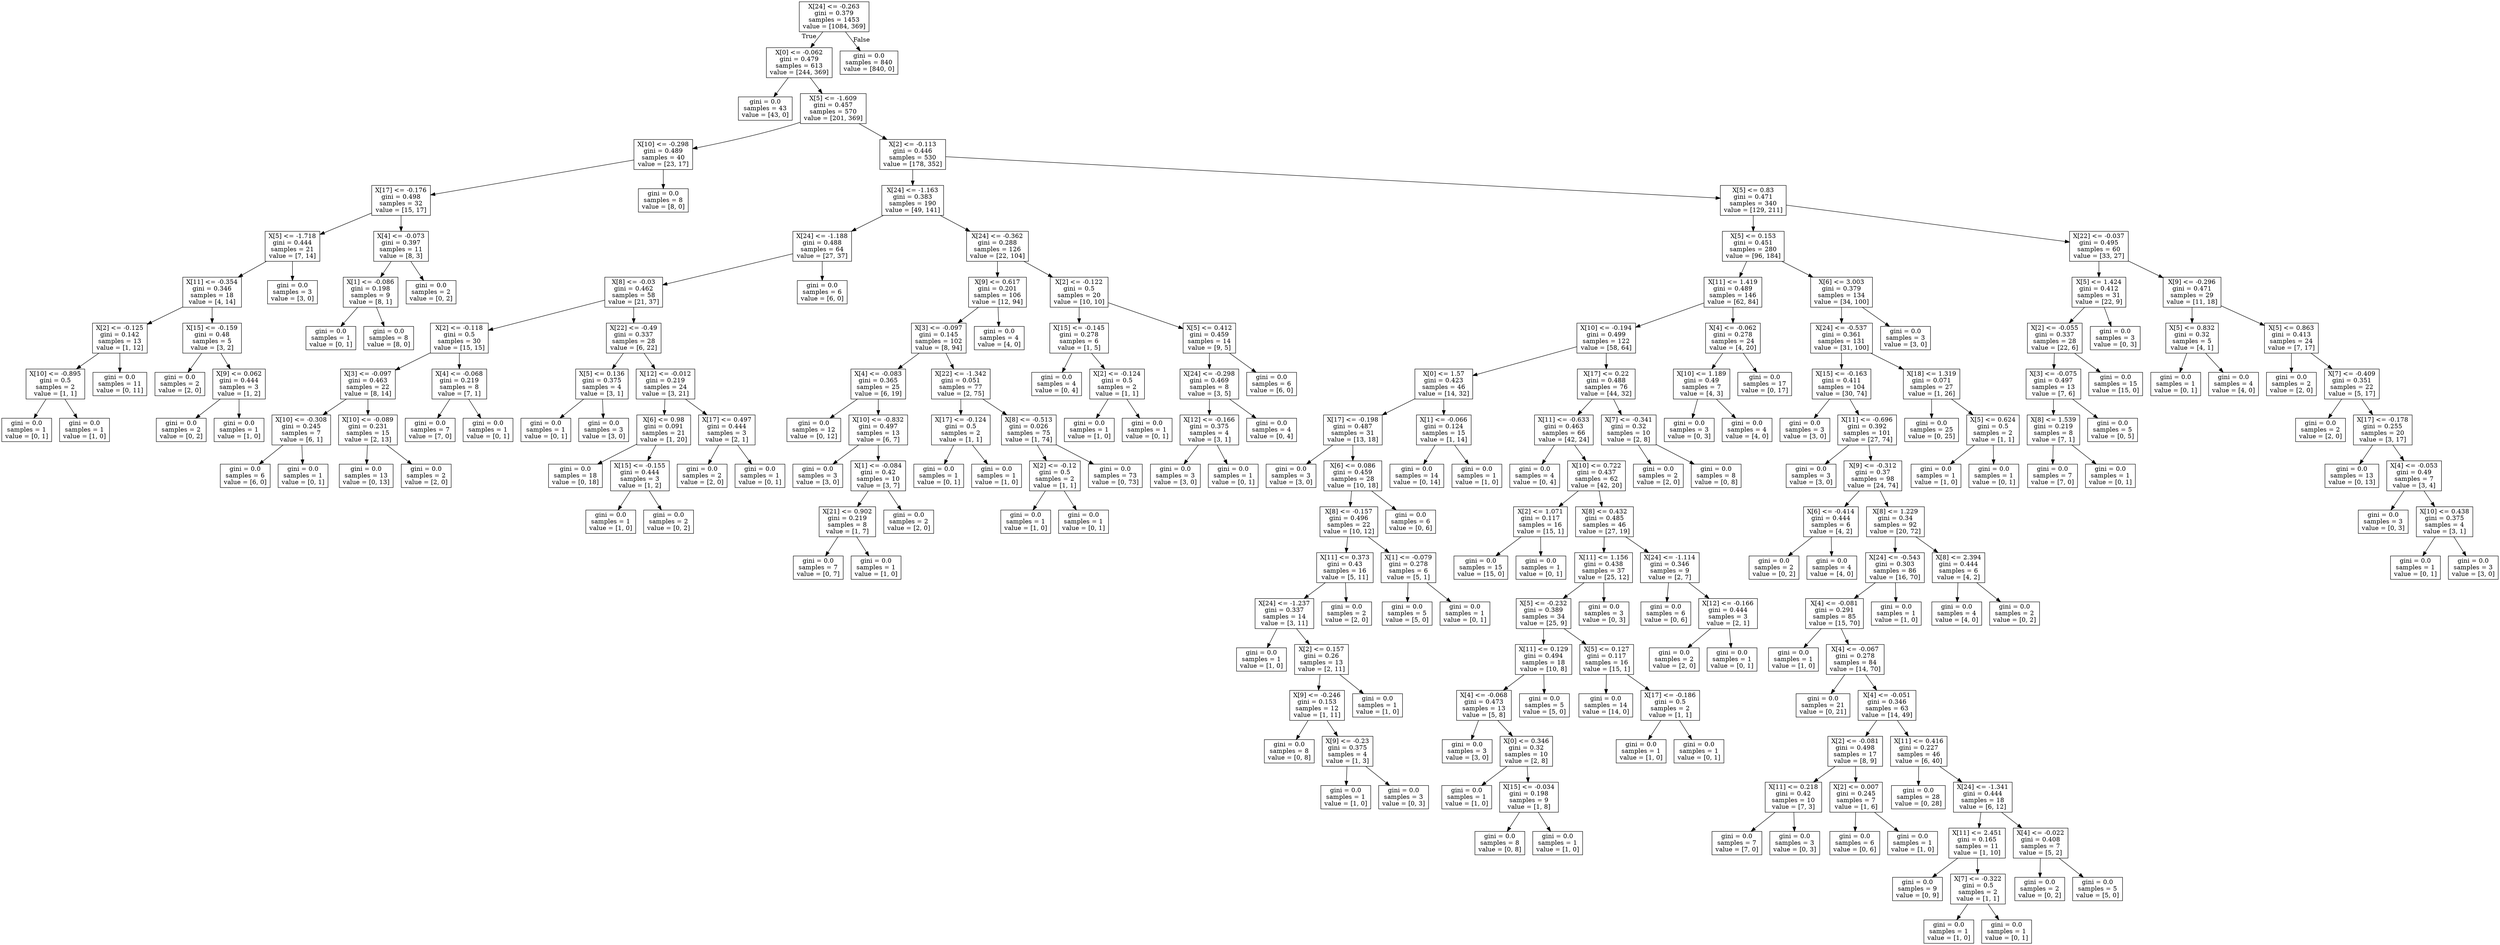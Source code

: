 digraph Tree {
node [shape=box] ;
0 [label="X[24] <= -0.263\ngini = 0.379\nsamples = 1453\nvalue = [1084, 369]"] ;
1 [label="X[0] <= -0.062\ngini = 0.479\nsamples = 613\nvalue = [244, 369]"] ;
0 -> 1 [labeldistance=2.5, labelangle=45, headlabel="True"] ;
2 [label="gini = 0.0\nsamples = 43\nvalue = [43, 0]"] ;
1 -> 2 ;
3 [label="X[5] <= -1.609\ngini = 0.457\nsamples = 570\nvalue = [201, 369]"] ;
1 -> 3 ;
4 [label="X[10] <= -0.298\ngini = 0.489\nsamples = 40\nvalue = [23, 17]"] ;
3 -> 4 ;
5 [label="X[17] <= -0.176\ngini = 0.498\nsamples = 32\nvalue = [15, 17]"] ;
4 -> 5 ;
6 [label="X[5] <= -1.718\ngini = 0.444\nsamples = 21\nvalue = [7, 14]"] ;
5 -> 6 ;
7 [label="X[11] <= -0.354\ngini = 0.346\nsamples = 18\nvalue = [4, 14]"] ;
6 -> 7 ;
8 [label="X[2] <= -0.125\ngini = 0.142\nsamples = 13\nvalue = [1, 12]"] ;
7 -> 8 ;
9 [label="X[10] <= -0.895\ngini = 0.5\nsamples = 2\nvalue = [1, 1]"] ;
8 -> 9 ;
10 [label="gini = 0.0\nsamples = 1\nvalue = [0, 1]"] ;
9 -> 10 ;
11 [label="gini = 0.0\nsamples = 1\nvalue = [1, 0]"] ;
9 -> 11 ;
12 [label="gini = 0.0\nsamples = 11\nvalue = [0, 11]"] ;
8 -> 12 ;
13 [label="X[15] <= -0.159\ngini = 0.48\nsamples = 5\nvalue = [3, 2]"] ;
7 -> 13 ;
14 [label="gini = 0.0\nsamples = 2\nvalue = [2, 0]"] ;
13 -> 14 ;
15 [label="X[9] <= 0.062\ngini = 0.444\nsamples = 3\nvalue = [1, 2]"] ;
13 -> 15 ;
16 [label="gini = 0.0\nsamples = 2\nvalue = [0, 2]"] ;
15 -> 16 ;
17 [label="gini = 0.0\nsamples = 1\nvalue = [1, 0]"] ;
15 -> 17 ;
18 [label="gini = 0.0\nsamples = 3\nvalue = [3, 0]"] ;
6 -> 18 ;
19 [label="X[4] <= -0.073\ngini = 0.397\nsamples = 11\nvalue = [8, 3]"] ;
5 -> 19 ;
20 [label="X[1] <= -0.086\ngini = 0.198\nsamples = 9\nvalue = [8, 1]"] ;
19 -> 20 ;
21 [label="gini = 0.0\nsamples = 1\nvalue = [0, 1]"] ;
20 -> 21 ;
22 [label="gini = 0.0\nsamples = 8\nvalue = [8, 0]"] ;
20 -> 22 ;
23 [label="gini = 0.0\nsamples = 2\nvalue = [0, 2]"] ;
19 -> 23 ;
24 [label="gini = 0.0\nsamples = 8\nvalue = [8, 0]"] ;
4 -> 24 ;
25 [label="X[2] <= -0.113\ngini = 0.446\nsamples = 530\nvalue = [178, 352]"] ;
3 -> 25 ;
26 [label="X[24] <= -1.163\ngini = 0.383\nsamples = 190\nvalue = [49, 141]"] ;
25 -> 26 ;
27 [label="X[24] <= -1.188\ngini = 0.488\nsamples = 64\nvalue = [27, 37]"] ;
26 -> 27 ;
28 [label="X[8] <= -0.03\ngini = 0.462\nsamples = 58\nvalue = [21, 37]"] ;
27 -> 28 ;
29 [label="X[2] <= -0.118\ngini = 0.5\nsamples = 30\nvalue = [15, 15]"] ;
28 -> 29 ;
30 [label="X[3] <= -0.097\ngini = 0.463\nsamples = 22\nvalue = [8, 14]"] ;
29 -> 30 ;
31 [label="X[10] <= -0.308\ngini = 0.245\nsamples = 7\nvalue = [6, 1]"] ;
30 -> 31 ;
32 [label="gini = 0.0\nsamples = 6\nvalue = [6, 0]"] ;
31 -> 32 ;
33 [label="gini = 0.0\nsamples = 1\nvalue = [0, 1]"] ;
31 -> 33 ;
34 [label="X[10] <= -0.089\ngini = 0.231\nsamples = 15\nvalue = [2, 13]"] ;
30 -> 34 ;
35 [label="gini = 0.0\nsamples = 13\nvalue = [0, 13]"] ;
34 -> 35 ;
36 [label="gini = 0.0\nsamples = 2\nvalue = [2, 0]"] ;
34 -> 36 ;
37 [label="X[4] <= -0.068\ngini = 0.219\nsamples = 8\nvalue = [7, 1]"] ;
29 -> 37 ;
38 [label="gini = 0.0\nsamples = 7\nvalue = [7, 0]"] ;
37 -> 38 ;
39 [label="gini = 0.0\nsamples = 1\nvalue = [0, 1]"] ;
37 -> 39 ;
40 [label="X[22] <= -0.49\ngini = 0.337\nsamples = 28\nvalue = [6, 22]"] ;
28 -> 40 ;
41 [label="X[5] <= 0.136\ngini = 0.375\nsamples = 4\nvalue = [3, 1]"] ;
40 -> 41 ;
42 [label="gini = 0.0\nsamples = 1\nvalue = [0, 1]"] ;
41 -> 42 ;
43 [label="gini = 0.0\nsamples = 3\nvalue = [3, 0]"] ;
41 -> 43 ;
44 [label="X[12] <= -0.012\ngini = 0.219\nsamples = 24\nvalue = [3, 21]"] ;
40 -> 44 ;
45 [label="X[6] <= 0.98\ngini = 0.091\nsamples = 21\nvalue = [1, 20]"] ;
44 -> 45 ;
46 [label="gini = 0.0\nsamples = 18\nvalue = [0, 18]"] ;
45 -> 46 ;
47 [label="X[15] <= -0.155\ngini = 0.444\nsamples = 3\nvalue = [1, 2]"] ;
45 -> 47 ;
48 [label="gini = 0.0\nsamples = 1\nvalue = [1, 0]"] ;
47 -> 48 ;
49 [label="gini = 0.0\nsamples = 2\nvalue = [0, 2]"] ;
47 -> 49 ;
50 [label="X[17] <= 0.497\ngini = 0.444\nsamples = 3\nvalue = [2, 1]"] ;
44 -> 50 ;
51 [label="gini = 0.0\nsamples = 2\nvalue = [2, 0]"] ;
50 -> 51 ;
52 [label="gini = 0.0\nsamples = 1\nvalue = [0, 1]"] ;
50 -> 52 ;
53 [label="gini = 0.0\nsamples = 6\nvalue = [6, 0]"] ;
27 -> 53 ;
54 [label="X[24] <= -0.362\ngini = 0.288\nsamples = 126\nvalue = [22, 104]"] ;
26 -> 54 ;
55 [label="X[9] <= 0.617\ngini = 0.201\nsamples = 106\nvalue = [12, 94]"] ;
54 -> 55 ;
56 [label="X[3] <= -0.097\ngini = 0.145\nsamples = 102\nvalue = [8, 94]"] ;
55 -> 56 ;
57 [label="X[4] <= -0.083\ngini = 0.365\nsamples = 25\nvalue = [6, 19]"] ;
56 -> 57 ;
58 [label="gini = 0.0\nsamples = 12\nvalue = [0, 12]"] ;
57 -> 58 ;
59 [label="X[10] <= -0.832\ngini = 0.497\nsamples = 13\nvalue = [6, 7]"] ;
57 -> 59 ;
60 [label="gini = 0.0\nsamples = 3\nvalue = [3, 0]"] ;
59 -> 60 ;
61 [label="X[1] <= -0.084\ngini = 0.42\nsamples = 10\nvalue = [3, 7]"] ;
59 -> 61 ;
62 [label="X[21] <= 0.902\ngini = 0.219\nsamples = 8\nvalue = [1, 7]"] ;
61 -> 62 ;
63 [label="gini = 0.0\nsamples = 7\nvalue = [0, 7]"] ;
62 -> 63 ;
64 [label="gini = 0.0\nsamples = 1\nvalue = [1, 0]"] ;
62 -> 64 ;
65 [label="gini = 0.0\nsamples = 2\nvalue = [2, 0]"] ;
61 -> 65 ;
66 [label="X[22] <= -1.342\ngini = 0.051\nsamples = 77\nvalue = [2, 75]"] ;
56 -> 66 ;
67 [label="X[17] <= -0.124\ngini = 0.5\nsamples = 2\nvalue = [1, 1]"] ;
66 -> 67 ;
68 [label="gini = 0.0\nsamples = 1\nvalue = [0, 1]"] ;
67 -> 68 ;
69 [label="gini = 0.0\nsamples = 1\nvalue = [1, 0]"] ;
67 -> 69 ;
70 [label="X[8] <= -0.513\ngini = 0.026\nsamples = 75\nvalue = [1, 74]"] ;
66 -> 70 ;
71 [label="X[2] <= -0.12\ngini = 0.5\nsamples = 2\nvalue = [1, 1]"] ;
70 -> 71 ;
72 [label="gini = 0.0\nsamples = 1\nvalue = [1, 0]"] ;
71 -> 72 ;
73 [label="gini = 0.0\nsamples = 1\nvalue = [0, 1]"] ;
71 -> 73 ;
74 [label="gini = 0.0\nsamples = 73\nvalue = [0, 73]"] ;
70 -> 74 ;
75 [label="gini = 0.0\nsamples = 4\nvalue = [4, 0]"] ;
55 -> 75 ;
76 [label="X[2] <= -0.122\ngini = 0.5\nsamples = 20\nvalue = [10, 10]"] ;
54 -> 76 ;
77 [label="X[15] <= -0.145\ngini = 0.278\nsamples = 6\nvalue = [1, 5]"] ;
76 -> 77 ;
78 [label="gini = 0.0\nsamples = 4\nvalue = [0, 4]"] ;
77 -> 78 ;
79 [label="X[2] <= -0.124\ngini = 0.5\nsamples = 2\nvalue = [1, 1]"] ;
77 -> 79 ;
80 [label="gini = 0.0\nsamples = 1\nvalue = [1, 0]"] ;
79 -> 80 ;
81 [label="gini = 0.0\nsamples = 1\nvalue = [0, 1]"] ;
79 -> 81 ;
82 [label="X[5] <= 0.412\ngini = 0.459\nsamples = 14\nvalue = [9, 5]"] ;
76 -> 82 ;
83 [label="X[24] <= -0.298\ngini = 0.469\nsamples = 8\nvalue = [3, 5]"] ;
82 -> 83 ;
84 [label="X[12] <= -0.166\ngini = 0.375\nsamples = 4\nvalue = [3, 1]"] ;
83 -> 84 ;
85 [label="gini = 0.0\nsamples = 3\nvalue = [3, 0]"] ;
84 -> 85 ;
86 [label="gini = 0.0\nsamples = 1\nvalue = [0, 1]"] ;
84 -> 86 ;
87 [label="gini = 0.0\nsamples = 4\nvalue = [0, 4]"] ;
83 -> 87 ;
88 [label="gini = 0.0\nsamples = 6\nvalue = [6, 0]"] ;
82 -> 88 ;
89 [label="X[5] <= 0.83\ngini = 0.471\nsamples = 340\nvalue = [129, 211]"] ;
25 -> 89 ;
90 [label="X[5] <= 0.153\ngini = 0.451\nsamples = 280\nvalue = [96, 184]"] ;
89 -> 90 ;
91 [label="X[11] <= 1.419\ngini = 0.489\nsamples = 146\nvalue = [62, 84]"] ;
90 -> 91 ;
92 [label="X[10] <= -0.194\ngini = 0.499\nsamples = 122\nvalue = [58, 64]"] ;
91 -> 92 ;
93 [label="X[0] <= 1.57\ngini = 0.423\nsamples = 46\nvalue = [14, 32]"] ;
92 -> 93 ;
94 [label="X[17] <= -0.198\ngini = 0.487\nsamples = 31\nvalue = [13, 18]"] ;
93 -> 94 ;
95 [label="gini = 0.0\nsamples = 3\nvalue = [3, 0]"] ;
94 -> 95 ;
96 [label="X[6] <= 0.086\ngini = 0.459\nsamples = 28\nvalue = [10, 18]"] ;
94 -> 96 ;
97 [label="X[8] <= -0.157\ngini = 0.496\nsamples = 22\nvalue = [10, 12]"] ;
96 -> 97 ;
98 [label="X[11] <= 0.373\ngini = 0.43\nsamples = 16\nvalue = [5, 11]"] ;
97 -> 98 ;
99 [label="X[24] <= -1.237\ngini = 0.337\nsamples = 14\nvalue = [3, 11]"] ;
98 -> 99 ;
100 [label="gini = 0.0\nsamples = 1\nvalue = [1, 0]"] ;
99 -> 100 ;
101 [label="X[2] <= 0.157\ngini = 0.26\nsamples = 13\nvalue = [2, 11]"] ;
99 -> 101 ;
102 [label="X[9] <= -0.246\ngini = 0.153\nsamples = 12\nvalue = [1, 11]"] ;
101 -> 102 ;
103 [label="gini = 0.0\nsamples = 8\nvalue = [0, 8]"] ;
102 -> 103 ;
104 [label="X[9] <= -0.23\ngini = 0.375\nsamples = 4\nvalue = [1, 3]"] ;
102 -> 104 ;
105 [label="gini = 0.0\nsamples = 1\nvalue = [1, 0]"] ;
104 -> 105 ;
106 [label="gini = 0.0\nsamples = 3\nvalue = [0, 3]"] ;
104 -> 106 ;
107 [label="gini = 0.0\nsamples = 1\nvalue = [1, 0]"] ;
101 -> 107 ;
108 [label="gini = 0.0\nsamples = 2\nvalue = [2, 0]"] ;
98 -> 108 ;
109 [label="X[1] <= -0.079\ngini = 0.278\nsamples = 6\nvalue = [5, 1]"] ;
97 -> 109 ;
110 [label="gini = 0.0\nsamples = 5\nvalue = [5, 0]"] ;
109 -> 110 ;
111 [label="gini = 0.0\nsamples = 1\nvalue = [0, 1]"] ;
109 -> 111 ;
112 [label="gini = 0.0\nsamples = 6\nvalue = [0, 6]"] ;
96 -> 112 ;
113 [label="X[1] <= -0.066\ngini = 0.124\nsamples = 15\nvalue = [1, 14]"] ;
93 -> 113 ;
114 [label="gini = 0.0\nsamples = 14\nvalue = [0, 14]"] ;
113 -> 114 ;
115 [label="gini = 0.0\nsamples = 1\nvalue = [1, 0]"] ;
113 -> 115 ;
116 [label="X[17] <= 0.22\ngini = 0.488\nsamples = 76\nvalue = [44, 32]"] ;
92 -> 116 ;
117 [label="X[11] <= -0.633\ngini = 0.463\nsamples = 66\nvalue = [42, 24]"] ;
116 -> 117 ;
118 [label="gini = 0.0\nsamples = 4\nvalue = [0, 4]"] ;
117 -> 118 ;
119 [label="X[10] <= 0.722\ngini = 0.437\nsamples = 62\nvalue = [42, 20]"] ;
117 -> 119 ;
120 [label="X[2] <= 1.071\ngini = 0.117\nsamples = 16\nvalue = [15, 1]"] ;
119 -> 120 ;
121 [label="gini = 0.0\nsamples = 15\nvalue = [15, 0]"] ;
120 -> 121 ;
122 [label="gini = 0.0\nsamples = 1\nvalue = [0, 1]"] ;
120 -> 122 ;
123 [label="X[8] <= 0.432\ngini = 0.485\nsamples = 46\nvalue = [27, 19]"] ;
119 -> 123 ;
124 [label="X[11] <= 1.156\ngini = 0.438\nsamples = 37\nvalue = [25, 12]"] ;
123 -> 124 ;
125 [label="X[5] <= -0.232\ngini = 0.389\nsamples = 34\nvalue = [25, 9]"] ;
124 -> 125 ;
126 [label="X[11] <= 0.129\ngini = 0.494\nsamples = 18\nvalue = [10, 8]"] ;
125 -> 126 ;
127 [label="X[4] <= -0.068\ngini = 0.473\nsamples = 13\nvalue = [5, 8]"] ;
126 -> 127 ;
128 [label="gini = 0.0\nsamples = 3\nvalue = [3, 0]"] ;
127 -> 128 ;
129 [label="X[0] <= 0.346\ngini = 0.32\nsamples = 10\nvalue = [2, 8]"] ;
127 -> 129 ;
130 [label="gini = 0.0\nsamples = 1\nvalue = [1, 0]"] ;
129 -> 130 ;
131 [label="X[15] <= -0.034\ngini = 0.198\nsamples = 9\nvalue = [1, 8]"] ;
129 -> 131 ;
132 [label="gini = 0.0\nsamples = 8\nvalue = [0, 8]"] ;
131 -> 132 ;
133 [label="gini = 0.0\nsamples = 1\nvalue = [1, 0]"] ;
131 -> 133 ;
134 [label="gini = 0.0\nsamples = 5\nvalue = [5, 0]"] ;
126 -> 134 ;
135 [label="X[5] <= 0.127\ngini = 0.117\nsamples = 16\nvalue = [15, 1]"] ;
125 -> 135 ;
136 [label="gini = 0.0\nsamples = 14\nvalue = [14, 0]"] ;
135 -> 136 ;
137 [label="X[17] <= -0.186\ngini = 0.5\nsamples = 2\nvalue = [1, 1]"] ;
135 -> 137 ;
138 [label="gini = 0.0\nsamples = 1\nvalue = [1, 0]"] ;
137 -> 138 ;
139 [label="gini = 0.0\nsamples = 1\nvalue = [0, 1]"] ;
137 -> 139 ;
140 [label="gini = 0.0\nsamples = 3\nvalue = [0, 3]"] ;
124 -> 140 ;
141 [label="X[24] <= -1.114\ngini = 0.346\nsamples = 9\nvalue = [2, 7]"] ;
123 -> 141 ;
142 [label="gini = 0.0\nsamples = 6\nvalue = [0, 6]"] ;
141 -> 142 ;
143 [label="X[12] <= -0.166\ngini = 0.444\nsamples = 3\nvalue = [2, 1]"] ;
141 -> 143 ;
144 [label="gini = 0.0\nsamples = 2\nvalue = [2, 0]"] ;
143 -> 144 ;
145 [label="gini = 0.0\nsamples = 1\nvalue = [0, 1]"] ;
143 -> 145 ;
146 [label="X[7] <= -0.341\ngini = 0.32\nsamples = 10\nvalue = [2, 8]"] ;
116 -> 146 ;
147 [label="gini = 0.0\nsamples = 2\nvalue = [2, 0]"] ;
146 -> 147 ;
148 [label="gini = 0.0\nsamples = 8\nvalue = [0, 8]"] ;
146 -> 148 ;
149 [label="X[4] <= -0.062\ngini = 0.278\nsamples = 24\nvalue = [4, 20]"] ;
91 -> 149 ;
150 [label="X[10] <= 1.189\ngini = 0.49\nsamples = 7\nvalue = [4, 3]"] ;
149 -> 150 ;
151 [label="gini = 0.0\nsamples = 3\nvalue = [0, 3]"] ;
150 -> 151 ;
152 [label="gini = 0.0\nsamples = 4\nvalue = [4, 0]"] ;
150 -> 152 ;
153 [label="gini = 0.0\nsamples = 17\nvalue = [0, 17]"] ;
149 -> 153 ;
154 [label="X[6] <= 3.003\ngini = 0.379\nsamples = 134\nvalue = [34, 100]"] ;
90 -> 154 ;
155 [label="X[24] <= -0.537\ngini = 0.361\nsamples = 131\nvalue = [31, 100]"] ;
154 -> 155 ;
156 [label="X[15] <= -0.163\ngini = 0.411\nsamples = 104\nvalue = [30, 74]"] ;
155 -> 156 ;
157 [label="gini = 0.0\nsamples = 3\nvalue = [3, 0]"] ;
156 -> 157 ;
158 [label="X[11] <= -0.696\ngini = 0.392\nsamples = 101\nvalue = [27, 74]"] ;
156 -> 158 ;
159 [label="gini = 0.0\nsamples = 3\nvalue = [3, 0]"] ;
158 -> 159 ;
160 [label="X[9] <= -0.312\ngini = 0.37\nsamples = 98\nvalue = [24, 74]"] ;
158 -> 160 ;
161 [label="X[6] <= -0.414\ngini = 0.444\nsamples = 6\nvalue = [4, 2]"] ;
160 -> 161 ;
162 [label="gini = 0.0\nsamples = 2\nvalue = [0, 2]"] ;
161 -> 162 ;
163 [label="gini = 0.0\nsamples = 4\nvalue = [4, 0]"] ;
161 -> 163 ;
164 [label="X[8] <= 1.229\ngini = 0.34\nsamples = 92\nvalue = [20, 72]"] ;
160 -> 164 ;
165 [label="X[24] <= -0.543\ngini = 0.303\nsamples = 86\nvalue = [16, 70]"] ;
164 -> 165 ;
166 [label="X[4] <= -0.081\ngini = 0.291\nsamples = 85\nvalue = [15, 70]"] ;
165 -> 166 ;
167 [label="gini = 0.0\nsamples = 1\nvalue = [1, 0]"] ;
166 -> 167 ;
168 [label="X[4] <= -0.067\ngini = 0.278\nsamples = 84\nvalue = [14, 70]"] ;
166 -> 168 ;
169 [label="gini = 0.0\nsamples = 21\nvalue = [0, 21]"] ;
168 -> 169 ;
170 [label="X[4] <= -0.051\ngini = 0.346\nsamples = 63\nvalue = [14, 49]"] ;
168 -> 170 ;
171 [label="X[2] <= -0.081\ngini = 0.498\nsamples = 17\nvalue = [8, 9]"] ;
170 -> 171 ;
172 [label="X[11] <= 0.218\ngini = 0.42\nsamples = 10\nvalue = [7, 3]"] ;
171 -> 172 ;
173 [label="gini = 0.0\nsamples = 7\nvalue = [7, 0]"] ;
172 -> 173 ;
174 [label="gini = 0.0\nsamples = 3\nvalue = [0, 3]"] ;
172 -> 174 ;
175 [label="X[2] <= 0.007\ngini = 0.245\nsamples = 7\nvalue = [1, 6]"] ;
171 -> 175 ;
176 [label="gini = 0.0\nsamples = 6\nvalue = [0, 6]"] ;
175 -> 176 ;
177 [label="gini = 0.0\nsamples = 1\nvalue = [1, 0]"] ;
175 -> 177 ;
178 [label="X[11] <= 0.416\ngini = 0.227\nsamples = 46\nvalue = [6, 40]"] ;
170 -> 178 ;
179 [label="gini = 0.0\nsamples = 28\nvalue = [0, 28]"] ;
178 -> 179 ;
180 [label="X[24] <= -1.341\ngini = 0.444\nsamples = 18\nvalue = [6, 12]"] ;
178 -> 180 ;
181 [label="X[11] <= 2.451\ngini = 0.165\nsamples = 11\nvalue = [1, 10]"] ;
180 -> 181 ;
182 [label="gini = 0.0\nsamples = 9\nvalue = [0, 9]"] ;
181 -> 182 ;
183 [label="X[7] <= -0.322\ngini = 0.5\nsamples = 2\nvalue = [1, 1]"] ;
181 -> 183 ;
184 [label="gini = 0.0\nsamples = 1\nvalue = [1, 0]"] ;
183 -> 184 ;
185 [label="gini = 0.0\nsamples = 1\nvalue = [0, 1]"] ;
183 -> 185 ;
186 [label="X[4] <= -0.022\ngini = 0.408\nsamples = 7\nvalue = [5, 2]"] ;
180 -> 186 ;
187 [label="gini = 0.0\nsamples = 2\nvalue = [0, 2]"] ;
186 -> 187 ;
188 [label="gini = 0.0\nsamples = 5\nvalue = [5, 0]"] ;
186 -> 188 ;
189 [label="gini = 0.0\nsamples = 1\nvalue = [1, 0]"] ;
165 -> 189 ;
190 [label="X[8] <= 2.394\ngini = 0.444\nsamples = 6\nvalue = [4, 2]"] ;
164 -> 190 ;
191 [label="gini = 0.0\nsamples = 4\nvalue = [4, 0]"] ;
190 -> 191 ;
192 [label="gini = 0.0\nsamples = 2\nvalue = [0, 2]"] ;
190 -> 192 ;
193 [label="X[18] <= 1.319\ngini = 0.071\nsamples = 27\nvalue = [1, 26]"] ;
155 -> 193 ;
194 [label="gini = 0.0\nsamples = 25\nvalue = [0, 25]"] ;
193 -> 194 ;
195 [label="X[5] <= 0.624\ngini = 0.5\nsamples = 2\nvalue = [1, 1]"] ;
193 -> 195 ;
196 [label="gini = 0.0\nsamples = 1\nvalue = [1, 0]"] ;
195 -> 196 ;
197 [label="gini = 0.0\nsamples = 1\nvalue = [0, 1]"] ;
195 -> 197 ;
198 [label="gini = 0.0\nsamples = 3\nvalue = [3, 0]"] ;
154 -> 198 ;
199 [label="X[22] <= -0.037\ngini = 0.495\nsamples = 60\nvalue = [33, 27]"] ;
89 -> 199 ;
200 [label="X[5] <= 1.424\ngini = 0.412\nsamples = 31\nvalue = [22, 9]"] ;
199 -> 200 ;
201 [label="X[2] <= -0.055\ngini = 0.337\nsamples = 28\nvalue = [22, 6]"] ;
200 -> 201 ;
202 [label="X[3] <= -0.075\ngini = 0.497\nsamples = 13\nvalue = [7, 6]"] ;
201 -> 202 ;
203 [label="X[8] <= 1.539\ngini = 0.219\nsamples = 8\nvalue = [7, 1]"] ;
202 -> 203 ;
204 [label="gini = 0.0\nsamples = 7\nvalue = [7, 0]"] ;
203 -> 204 ;
205 [label="gini = 0.0\nsamples = 1\nvalue = [0, 1]"] ;
203 -> 205 ;
206 [label="gini = 0.0\nsamples = 5\nvalue = [0, 5]"] ;
202 -> 206 ;
207 [label="gini = 0.0\nsamples = 15\nvalue = [15, 0]"] ;
201 -> 207 ;
208 [label="gini = 0.0\nsamples = 3\nvalue = [0, 3]"] ;
200 -> 208 ;
209 [label="X[9] <= -0.296\ngini = 0.471\nsamples = 29\nvalue = [11, 18]"] ;
199 -> 209 ;
210 [label="X[5] <= 0.832\ngini = 0.32\nsamples = 5\nvalue = [4, 1]"] ;
209 -> 210 ;
211 [label="gini = 0.0\nsamples = 1\nvalue = [0, 1]"] ;
210 -> 211 ;
212 [label="gini = 0.0\nsamples = 4\nvalue = [4, 0]"] ;
210 -> 212 ;
213 [label="X[5] <= 0.863\ngini = 0.413\nsamples = 24\nvalue = [7, 17]"] ;
209 -> 213 ;
214 [label="gini = 0.0\nsamples = 2\nvalue = [2, 0]"] ;
213 -> 214 ;
215 [label="X[7] <= -0.409\ngini = 0.351\nsamples = 22\nvalue = [5, 17]"] ;
213 -> 215 ;
216 [label="gini = 0.0\nsamples = 2\nvalue = [2, 0]"] ;
215 -> 216 ;
217 [label="X[17] <= -0.178\ngini = 0.255\nsamples = 20\nvalue = [3, 17]"] ;
215 -> 217 ;
218 [label="gini = 0.0\nsamples = 13\nvalue = [0, 13]"] ;
217 -> 218 ;
219 [label="X[4] <= -0.053\ngini = 0.49\nsamples = 7\nvalue = [3, 4]"] ;
217 -> 219 ;
220 [label="gini = 0.0\nsamples = 3\nvalue = [0, 3]"] ;
219 -> 220 ;
221 [label="X[10] <= 0.438\ngini = 0.375\nsamples = 4\nvalue = [3, 1]"] ;
219 -> 221 ;
222 [label="gini = 0.0\nsamples = 1\nvalue = [0, 1]"] ;
221 -> 222 ;
223 [label="gini = 0.0\nsamples = 3\nvalue = [3, 0]"] ;
221 -> 223 ;
224 [label="gini = 0.0\nsamples = 840\nvalue = [840, 0]"] ;
0 -> 224 [labeldistance=2.5, labelangle=-45, headlabel="False"] ;
}
